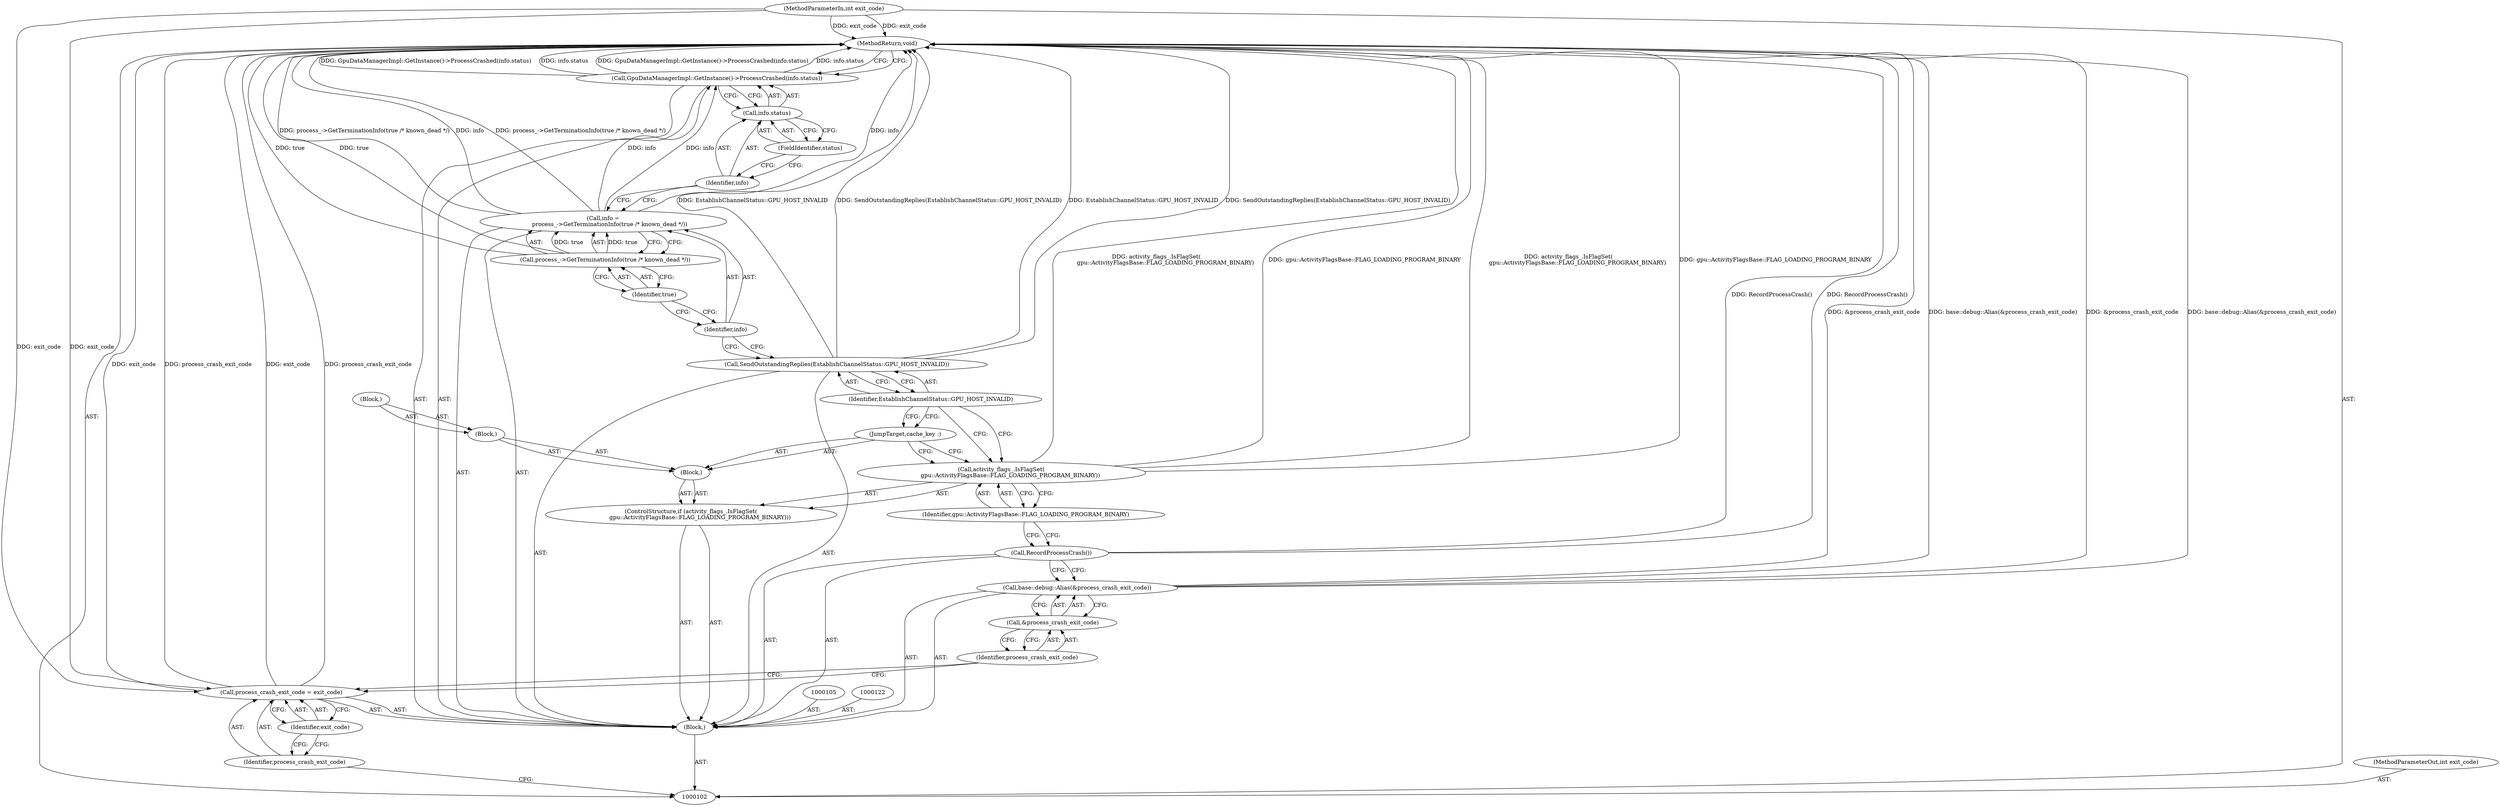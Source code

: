 digraph "0_Chrome_b90c7c8c335a2e2a4abdd7bde17a44f92c8b3a54_0" {
"1000131" [label="(MethodReturn,void)"];
"1000103" [label="(MethodParameterIn,int exit_code)"];
"1000174" [label="(MethodParameterOut,int exit_code)"];
"1000104" [label="(Block,)"];
"1000117" [label="(JumpTarget,cache_key :)"];
"1000118" [label="(Block,)"];
"1000119" [label="(Block,)"];
"1000121" [label="(Identifier,EstablishChannelStatus::GPU_HOST_INVALID)"];
"1000120" [label="(Call,SendOutstandingReplies(EstablishChannelStatus::GPU_HOST_INVALID))"];
"1000123" [label="(Call,info =\n       process_->GetTerminationInfo(true /* known_dead */))"];
"1000124" [label="(Identifier,info)"];
"1000126" [label="(Identifier,true)"];
"1000125" [label="(Call,process_->GetTerminationInfo(true /* known_dead */))"];
"1000127" [label="(Call,GpuDataManagerImpl::GetInstance()->ProcessCrashed(info.status))"];
"1000128" [label="(Call,info.status)"];
"1000129" [label="(Identifier,info)"];
"1000130" [label="(FieldIdentifier,status)"];
"1000108" [label="(Identifier,exit_code)"];
"1000106" [label="(Call,process_crash_exit_code = exit_code)"];
"1000107" [label="(Identifier,process_crash_exit_code)"];
"1000110" [label="(Call,&process_crash_exit_code)"];
"1000111" [label="(Identifier,process_crash_exit_code)"];
"1000109" [label="(Call,base::debug::Alias(&process_crash_exit_code))"];
"1000112" [label="(Call,RecordProcessCrash())"];
"1000113" [label="(ControlStructure,if (activity_flags_.IsFlagSet(\n          gpu::ActivityFlagsBase::FLAG_LOADING_PROGRAM_BINARY)))"];
"1000114" [label="(Call,activity_flags_.IsFlagSet(\n          gpu::ActivityFlagsBase::FLAG_LOADING_PROGRAM_BINARY))"];
"1000115" [label="(Identifier,gpu::ActivityFlagsBase::FLAG_LOADING_PROGRAM_BINARY)"];
"1000116" [label="(Block,)"];
"1000131" -> "1000102"  [label="AST: "];
"1000131" -> "1000127"  [label="CFG: "];
"1000125" -> "1000131"  [label="DDG: true"];
"1000123" -> "1000131"  [label="DDG: process_->GetTerminationInfo(true /* known_dead */)"];
"1000123" -> "1000131"  [label="DDG: info"];
"1000106" -> "1000131"  [label="DDG: exit_code"];
"1000106" -> "1000131"  [label="DDG: process_crash_exit_code"];
"1000114" -> "1000131"  [label="DDG: activity_flags_.IsFlagSet(\n          gpu::ActivityFlagsBase::FLAG_LOADING_PROGRAM_BINARY)"];
"1000114" -> "1000131"  [label="DDG: gpu::ActivityFlagsBase::FLAG_LOADING_PROGRAM_BINARY"];
"1000103" -> "1000131"  [label="DDG: exit_code"];
"1000127" -> "1000131"  [label="DDG: GpuDataManagerImpl::GetInstance()->ProcessCrashed(info.status)"];
"1000127" -> "1000131"  [label="DDG: info.status"];
"1000112" -> "1000131"  [label="DDG: RecordProcessCrash()"];
"1000120" -> "1000131"  [label="DDG: EstablishChannelStatus::GPU_HOST_INVALID"];
"1000120" -> "1000131"  [label="DDG: SendOutstandingReplies(EstablishChannelStatus::GPU_HOST_INVALID)"];
"1000109" -> "1000131"  [label="DDG: &process_crash_exit_code"];
"1000109" -> "1000131"  [label="DDG: base::debug::Alias(&process_crash_exit_code)"];
"1000103" -> "1000102"  [label="AST: "];
"1000103" -> "1000131"  [label="DDG: exit_code"];
"1000103" -> "1000106"  [label="DDG: exit_code"];
"1000174" -> "1000102"  [label="AST: "];
"1000104" -> "1000102"  [label="AST: "];
"1000105" -> "1000104"  [label="AST: "];
"1000106" -> "1000104"  [label="AST: "];
"1000109" -> "1000104"  [label="AST: "];
"1000112" -> "1000104"  [label="AST: "];
"1000113" -> "1000104"  [label="AST: "];
"1000120" -> "1000104"  [label="AST: "];
"1000122" -> "1000104"  [label="AST: "];
"1000123" -> "1000104"  [label="AST: "];
"1000127" -> "1000104"  [label="AST: "];
"1000117" -> "1000116"  [label="AST: "];
"1000117" -> "1000114"  [label="CFG: "];
"1000121" -> "1000117"  [label="CFG: "];
"1000118" -> "1000116"  [label="AST: "];
"1000119" -> "1000118"  [label="AST: "];
"1000119" -> "1000118"  [label="AST: "];
"1000121" -> "1000120"  [label="AST: "];
"1000121" -> "1000117"  [label="CFG: "];
"1000121" -> "1000114"  [label="CFG: "];
"1000120" -> "1000121"  [label="CFG: "];
"1000120" -> "1000104"  [label="AST: "];
"1000120" -> "1000121"  [label="CFG: "];
"1000121" -> "1000120"  [label="AST: "];
"1000124" -> "1000120"  [label="CFG: "];
"1000120" -> "1000131"  [label="DDG: EstablishChannelStatus::GPU_HOST_INVALID"];
"1000120" -> "1000131"  [label="DDG: SendOutstandingReplies(EstablishChannelStatus::GPU_HOST_INVALID)"];
"1000123" -> "1000104"  [label="AST: "];
"1000123" -> "1000125"  [label="CFG: "];
"1000124" -> "1000123"  [label="AST: "];
"1000125" -> "1000123"  [label="AST: "];
"1000129" -> "1000123"  [label="CFG: "];
"1000123" -> "1000131"  [label="DDG: process_->GetTerminationInfo(true /* known_dead */)"];
"1000123" -> "1000131"  [label="DDG: info"];
"1000125" -> "1000123"  [label="DDG: true"];
"1000123" -> "1000127"  [label="DDG: info"];
"1000124" -> "1000123"  [label="AST: "];
"1000124" -> "1000120"  [label="CFG: "];
"1000126" -> "1000124"  [label="CFG: "];
"1000126" -> "1000125"  [label="AST: "];
"1000126" -> "1000124"  [label="CFG: "];
"1000125" -> "1000126"  [label="CFG: "];
"1000125" -> "1000123"  [label="AST: "];
"1000125" -> "1000126"  [label="CFG: "];
"1000126" -> "1000125"  [label="AST: "];
"1000123" -> "1000125"  [label="CFG: "];
"1000125" -> "1000131"  [label="DDG: true"];
"1000125" -> "1000123"  [label="DDG: true"];
"1000127" -> "1000104"  [label="AST: "];
"1000127" -> "1000128"  [label="CFG: "];
"1000128" -> "1000127"  [label="AST: "];
"1000131" -> "1000127"  [label="CFG: "];
"1000127" -> "1000131"  [label="DDG: GpuDataManagerImpl::GetInstance()->ProcessCrashed(info.status)"];
"1000127" -> "1000131"  [label="DDG: info.status"];
"1000123" -> "1000127"  [label="DDG: info"];
"1000128" -> "1000127"  [label="AST: "];
"1000128" -> "1000130"  [label="CFG: "];
"1000129" -> "1000128"  [label="AST: "];
"1000130" -> "1000128"  [label="AST: "];
"1000127" -> "1000128"  [label="CFG: "];
"1000129" -> "1000128"  [label="AST: "];
"1000129" -> "1000123"  [label="CFG: "];
"1000130" -> "1000129"  [label="CFG: "];
"1000130" -> "1000128"  [label="AST: "];
"1000130" -> "1000129"  [label="CFG: "];
"1000128" -> "1000130"  [label="CFG: "];
"1000108" -> "1000106"  [label="AST: "];
"1000108" -> "1000107"  [label="CFG: "];
"1000106" -> "1000108"  [label="CFG: "];
"1000106" -> "1000104"  [label="AST: "];
"1000106" -> "1000108"  [label="CFG: "];
"1000107" -> "1000106"  [label="AST: "];
"1000108" -> "1000106"  [label="AST: "];
"1000111" -> "1000106"  [label="CFG: "];
"1000106" -> "1000131"  [label="DDG: exit_code"];
"1000106" -> "1000131"  [label="DDG: process_crash_exit_code"];
"1000103" -> "1000106"  [label="DDG: exit_code"];
"1000107" -> "1000106"  [label="AST: "];
"1000107" -> "1000102"  [label="CFG: "];
"1000108" -> "1000107"  [label="CFG: "];
"1000110" -> "1000109"  [label="AST: "];
"1000110" -> "1000111"  [label="CFG: "];
"1000111" -> "1000110"  [label="AST: "];
"1000109" -> "1000110"  [label="CFG: "];
"1000111" -> "1000110"  [label="AST: "];
"1000111" -> "1000106"  [label="CFG: "];
"1000110" -> "1000111"  [label="CFG: "];
"1000109" -> "1000104"  [label="AST: "];
"1000109" -> "1000110"  [label="CFG: "];
"1000110" -> "1000109"  [label="AST: "];
"1000112" -> "1000109"  [label="CFG: "];
"1000109" -> "1000131"  [label="DDG: &process_crash_exit_code"];
"1000109" -> "1000131"  [label="DDG: base::debug::Alias(&process_crash_exit_code)"];
"1000112" -> "1000104"  [label="AST: "];
"1000112" -> "1000109"  [label="CFG: "];
"1000115" -> "1000112"  [label="CFG: "];
"1000112" -> "1000131"  [label="DDG: RecordProcessCrash()"];
"1000113" -> "1000104"  [label="AST: "];
"1000114" -> "1000113"  [label="AST: "];
"1000116" -> "1000113"  [label="AST: "];
"1000114" -> "1000113"  [label="AST: "];
"1000114" -> "1000115"  [label="CFG: "];
"1000115" -> "1000114"  [label="AST: "];
"1000117" -> "1000114"  [label="CFG: "];
"1000121" -> "1000114"  [label="CFG: "];
"1000114" -> "1000131"  [label="DDG: activity_flags_.IsFlagSet(\n          gpu::ActivityFlagsBase::FLAG_LOADING_PROGRAM_BINARY)"];
"1000114" -> "1000131"  [label="DDG: gpu::ActivityFlagsBase::FLAG_LOADING_PROGRAM_BINARY"];
"1000115" -> "1000114"  [label="AST: "];
"1000115" -> "1000112"  [label="CFG: "];
"1000114" -> "1000115"  [label="CFG: "];
"1000116" -> "1000113"  [label="AST: "];
"1000117" -> "1000116"  [label="AST: "];
"1000118" -> "1000116"  [label="AST: "];
}
